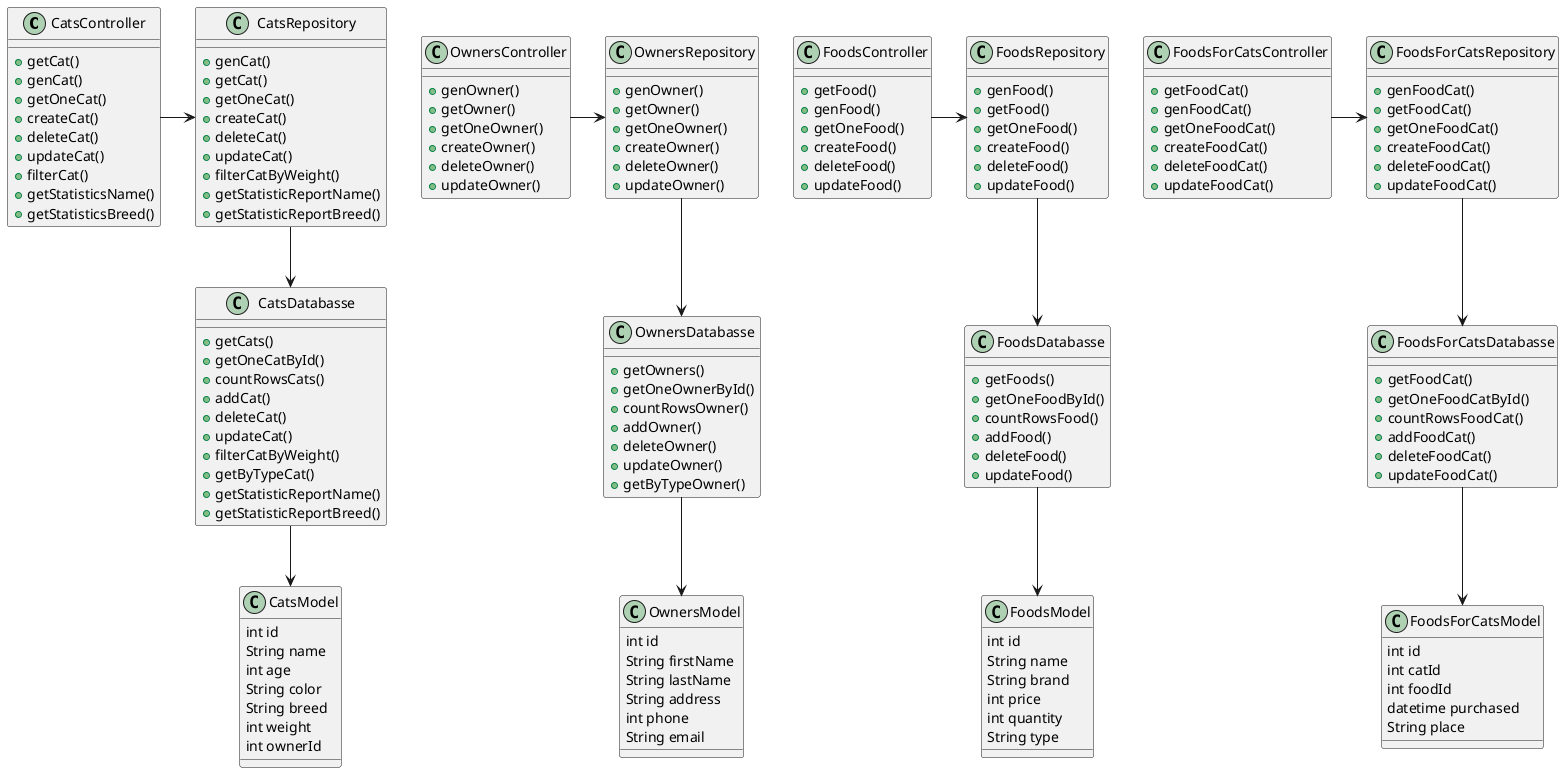 @startuml
class CatsController {
    + getCat()
    + genCat()
    + getOneCat()
    + createCat()
    + deleteCat()
    + updateCat()
    + filterCat()
    + getStatisticsName()
    + getStatisticsBreed()
}

class CatsRepository {
    + genCat()
    + getCat()
    + getOneCat()
    + createCat()
    + deleteCat()
    + updateCat()
    + filterCatByWeight()
    + getStatisticReportName()
    + getStatisticReportBreed()
}

class CatsDatabasse {
    + getCats()
    + getOneCatById()
    + countRowsCats()
    + addCat()
    + deleteCat()
    + updateCat()
    + filterCatByWeight()
    + getByTypeCat()
    + getStatisticReportName()
    + getStatisticReportBreed()
}

class CatsModel {
    int id
    String name
    int age
    String color
    String breed
    int weight
    int ownerId
}

class OwnersController {
    + genOwner()
    + getOwner()
    + getOneOwner()
    + createOwner()
    + deleteOwner()
    + updateOwner()
}

class OwnersRepository {
    + genOwner()
    + getOwner()
    + getOneOwner()
    + createOwner()
    + deleteOwner()
    + updateOwner()
}

class OwnersDatabasse {
    + getOwners()
    + getOneOwnerById()
    + countRowsOwner()
    + addOwner()
    + deleteOwner()
    + updateOwner()
    + getByTypeOwner()
}

class OwnersModel {
    int id
    String firstName
    String lastName
    String address
    int phone
    String email
}

class FoodsController {
    + getFood()
    + genFood()
    + getOneFood()
    + createFood()
    + deleteFood()
    + updateFood()
}

class FoodsRepository {
    + genFood()
    + getFood()
    + getOneFood()
    + createFood()
    + deleteFood()
    + updateFood()
}

class FoodsDatabasse {
    + getFoods()
    + getOneFoodById()
    + countRowsFood()
    + addFood()
    + deleteFood()
    + updateFood()
}

class FoodsModel {
    int id
    String name
    String brand
    int price
    int quantity
    String type   
}

class FoodsForCatsController {
    + getFoodCat()
    + genFoodCat()
    + getOneFoodCat()
    + createFoodCat()
    + deleteFoodCat()
    + updateFoodCat()
}

class FoodsForCatsRepository {
    + genFoodCat()
    + getFoodCat()
    + getOneFoodCat()
    + createFoodCat()
    + deleteFoodCat()
    + updateFoodCat()
}

class FoodsForCatsDatabasse {
    + getFoodCat()
    + getOneFoodCatById()
    + countRowsFoodCat()
    + addFoodCat()
    + deleteFoodCat()
    + updateFoodCat()
}

class FoodsForCatsModel {
    int id
    int catId
    int foodId
    datetime purchased
    String place
}

CatsController -> CatsRepository 
CatsRepository --> CatsDatabasse
CatsDatabasse --> CatsModel

OwnersController -> OwnersRepository
OwnersRepository --> OwnersDatabasse
OwnersDatabasse --> OwnersModel

FoodsController -> FoodsRepository
FoodsRepository --> FoodsDatabasse
FoodsDatabasse --> FoodsModel

FoodsForCatsController -> FoodsForCatsRepository
FoodsForCatsRepository --> FoodsForCatsDatabasse
FoodsForCatsDatabasse --> FoodsForCatsModel

@enduml